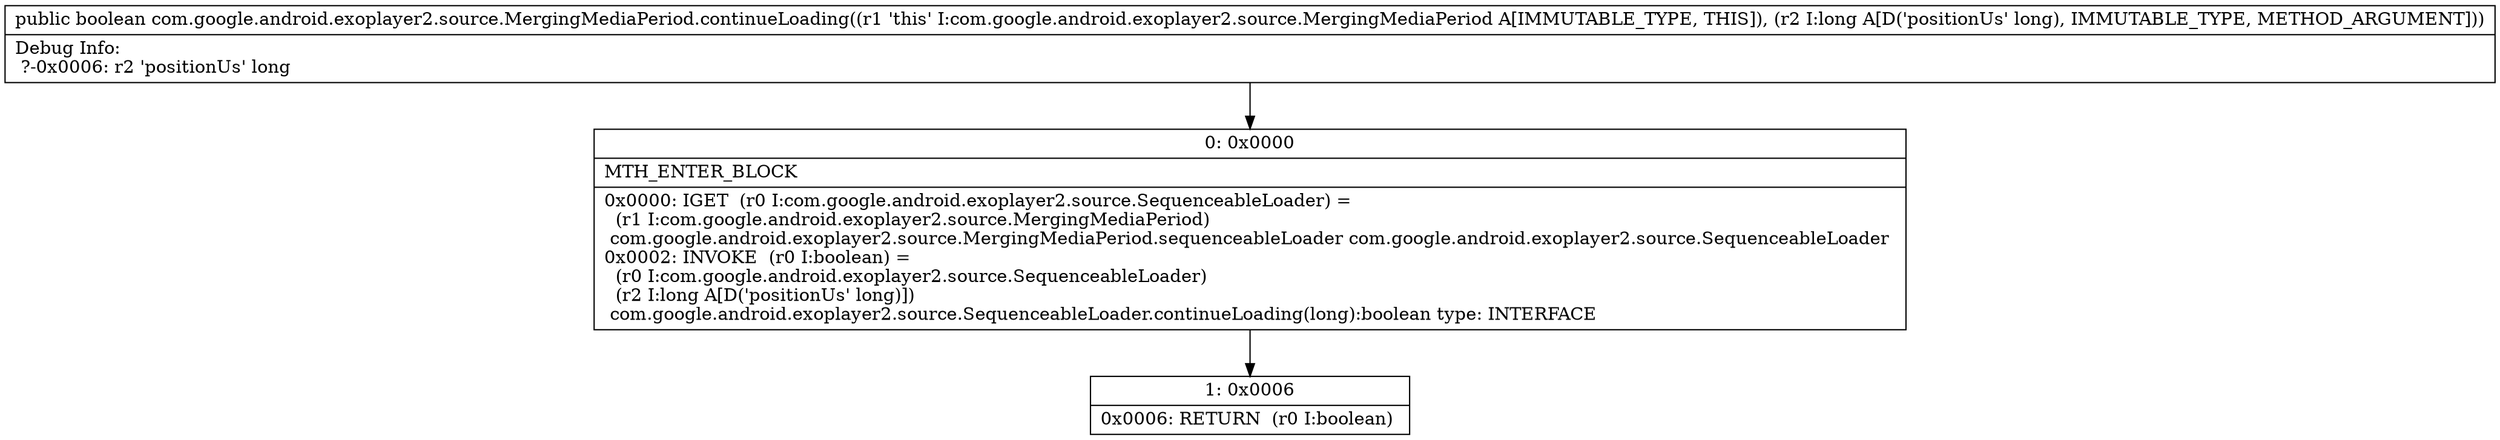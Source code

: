 digraph "CFG forcom.google.android.exoplayer2.source.MergingMediaPeriod.continueLoading(J)Z" {
Node_0 [shape=record,label="{0\:\ 0x0000|MTH_ENTER_BLOCK\l|0x0000: IGET  (r0 I:com.google.android.exoplayer2.source.SequenceableLoader) = \l  (r1 I:com.google.android.exoplayer2.source.MergingMediaPeriod)\l com.google.android.exoplayer2.source.MergingMediaPeriod.sequenceableLoader com.google.android.exoplayer2.source.SequenceableLoader \l0x0002: INVOKE  (r0 I:boolean) = \l  (r0 I:com.google.android.exoplayer2.source.SequenceableLoader)\l  (r2 I:long A[D('positionUs' long)])\l com.google.android.exoplayer2.source.SequenceableLoader.continueLoading(long):boolean type: INTERFACE \l}"];
Node_1 [shape=record,label="{1\:\ 0x0006|0x0006: RETURN  (r0 I:boolean) \l}"];
MethodNode[shape=record,label="{public boolean com.google.android.exoplayer2.source.MergingMediaPeriod.continueLoading((r1 'this' I:com.google.android.exoplayer2.source.MergingMediaPeriod A[IMMUTABLE_TYPE, THIS]), (r2 I:long A[D('positionUs' long), IMMUTABLE_TYPE, METHOD_ARGUMENT]))  | Debug Info:\l  ?\-0x0006: r2 'positionUs' long\l}"];
MethodNode -> Node_0;
Node_0 -> Node_1;
}

